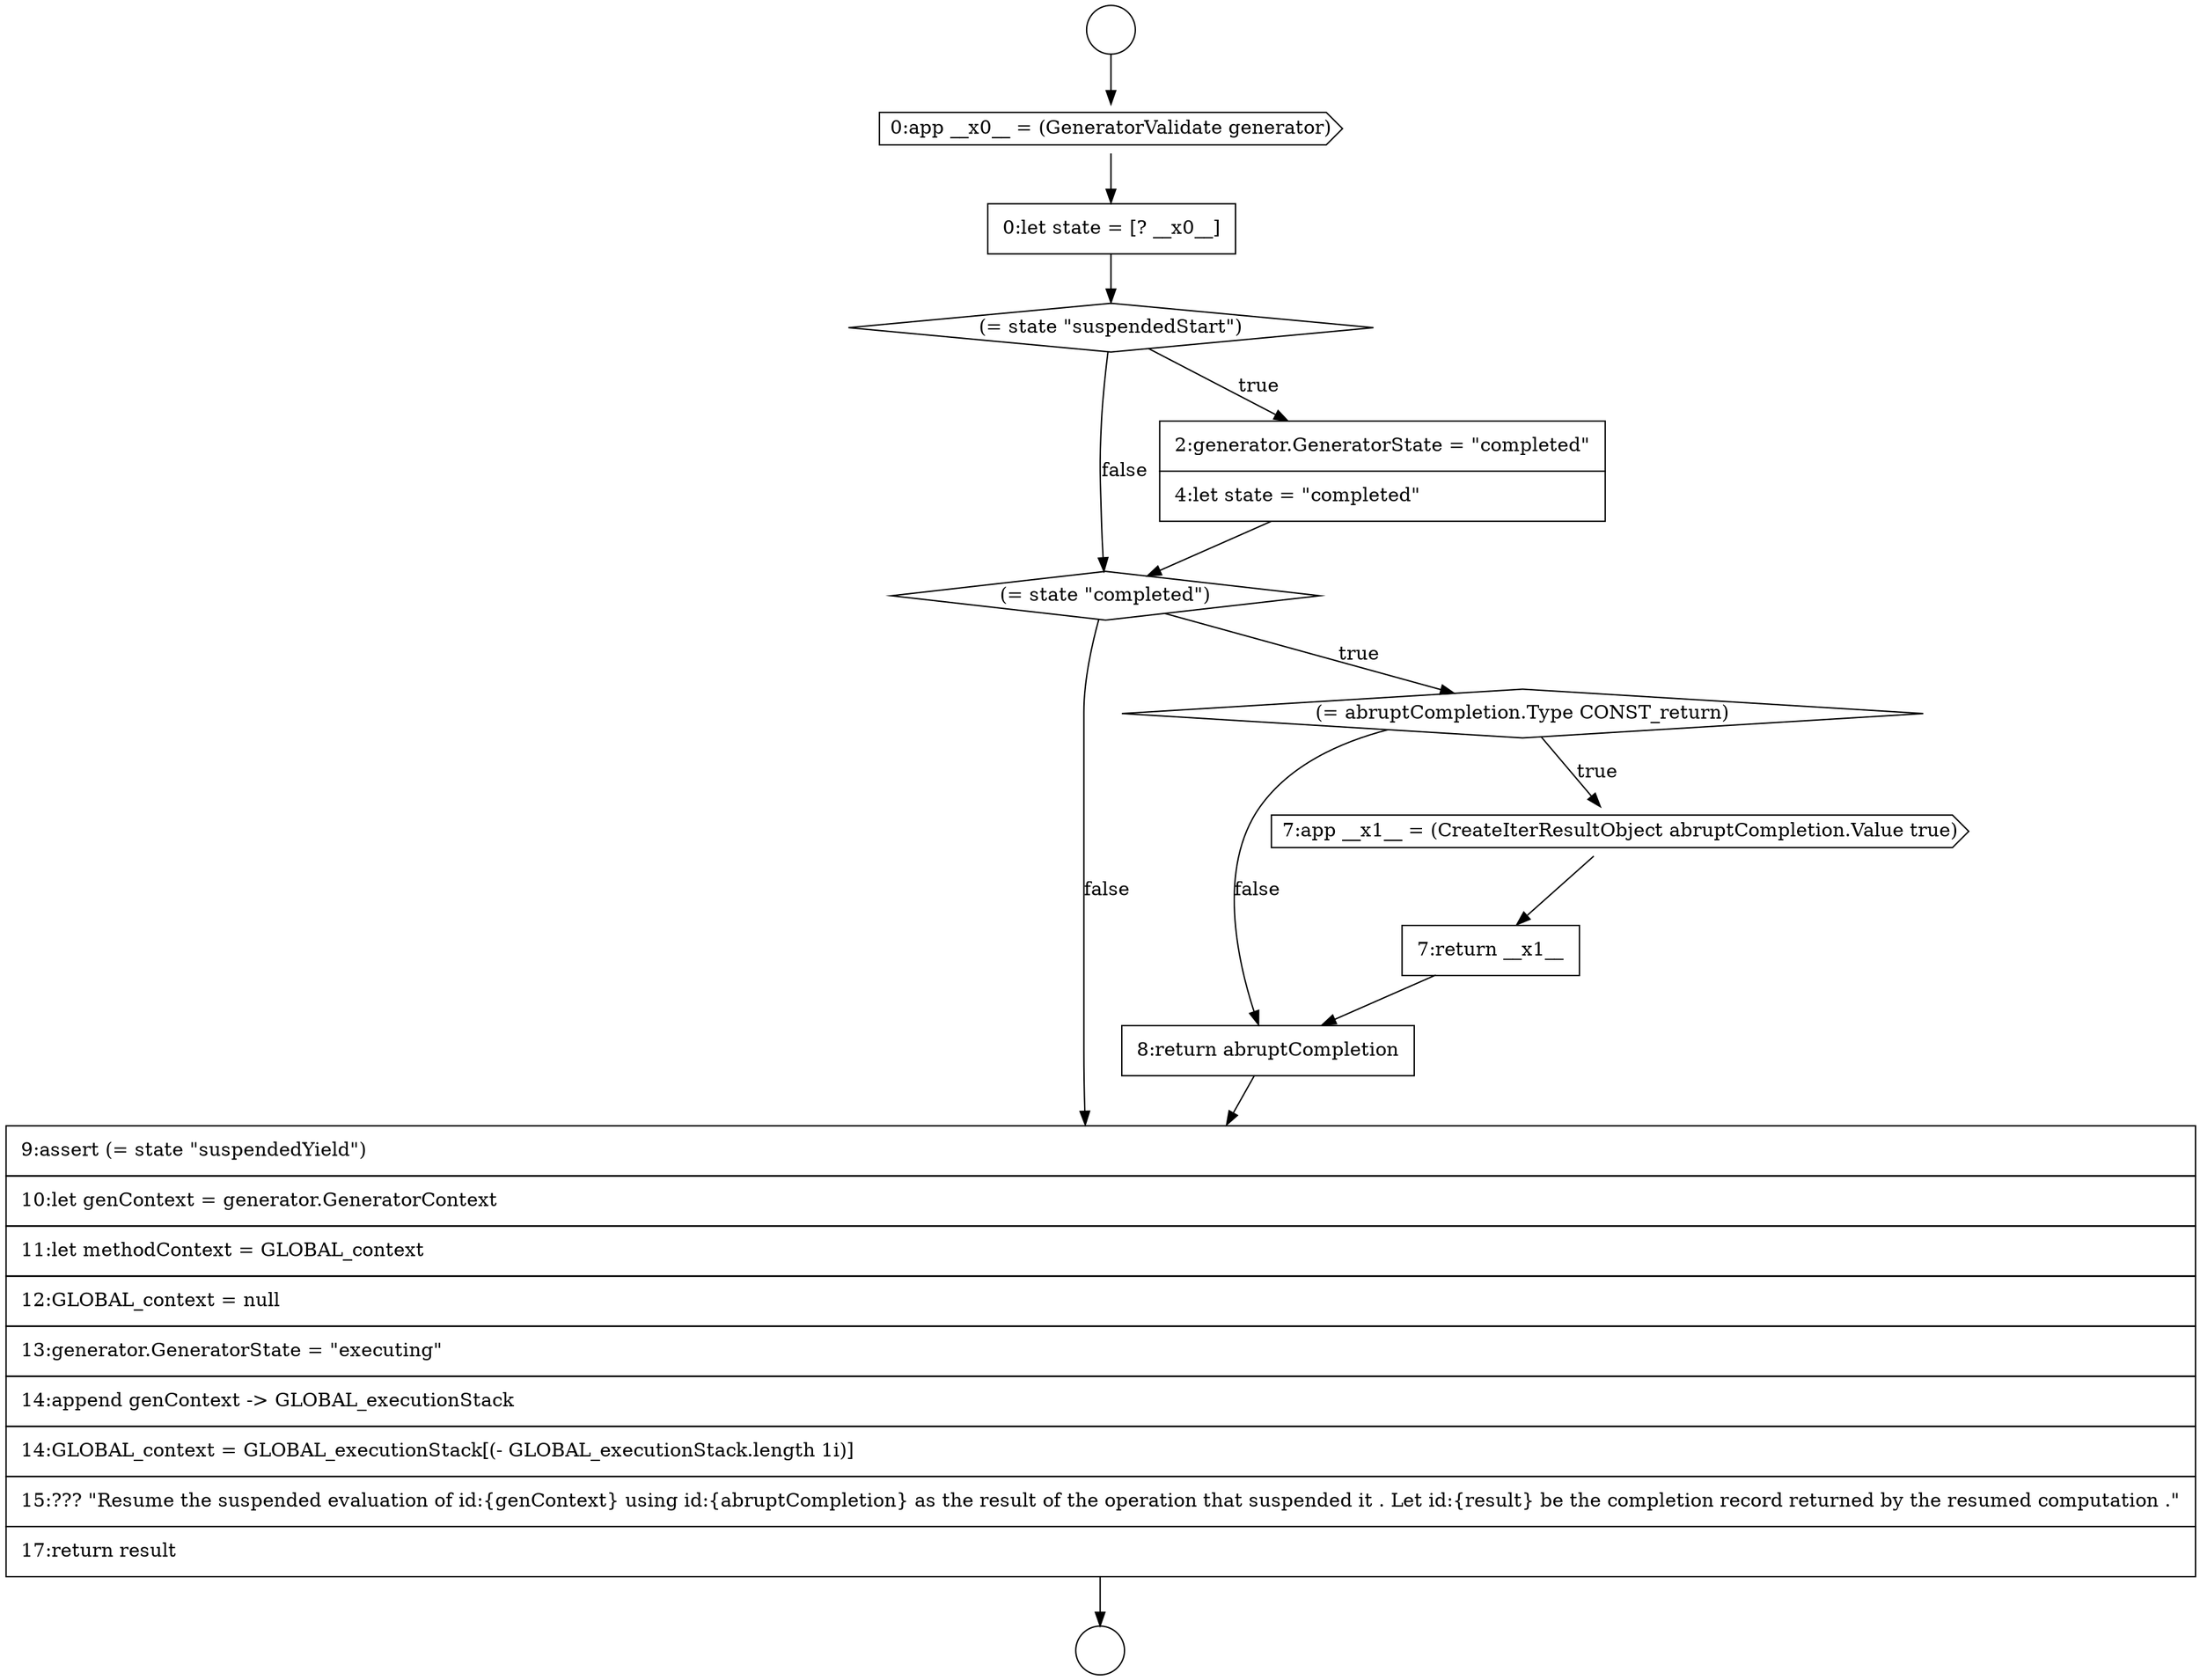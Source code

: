 digraph {
  node15440 [shape=circle label=" " color="black" fillcolor="white" style=filled]
  node15450 [shape=none, margin=0, label=<<font color="black">
    <table border="0" cellborder="1" cellspacing="0" cellpadding="10">
      <tr><td align="left">9:assert (= state &quot;suspendedYield&quot;)</td></tr>
      <tr><td align="left">10:let genContext = generator.GeneratorContext</td></tr>
      <tr><td align="left">11:let methodContext = GLOBAL_context</td></tr>
      <tr><td align="left">12:GLOBAL_context = null</td></tr>
      <tr><td align="left">13:generator.GeneratorState = &quot;executing&quot;</td></tr>
      <tr><td align="left">14:append genContext -&gt; GLOBAL_executionStack</td></tr>
      <tr><td align="left">14:GLOBAL_context = GLOBAL_executionStack[(- GLOBAL_executionStack.length 1i)]</td></tr>
      <tr><td align="left">15:??? &quot;Resume the suspended evaluation of id:{genContext} using id:{abruptCompletion} as the result of the operation that suspended it . Let id:{result} be the completion record returned by the resumed computation .&quot;</td></tr>
      <tr><td align="left">17:return result</td></tr>
    </table>
  </font>> color="black" fillcolor="white" style=filled]
  node15441 [shape=cds, label=<<font color="black">0:app __x0__ = (GeneratorValidate generator)</font>> color="black" fillcolor="white" style=filled]
  node15445 [shape=diamond, label=<<font color="black">(= state &quot;completed&quot;)</font>> color="black" fillcolor="white" style=filled]
  node15449 [shape=none, margin=0, label=<<font color="black">
    <table border="0" cellborder="1" cellspacing="0" cellpadding="10">
      <tr><td align="left">8:return abruptCompletion</td></tr>
    </table>
  </font>> color="black" fillcolor="white" style=filled]
  node15439 [shape=circle label=" " color="black" fillcolor="white" style=filled]
  node15442 [shape=none, margin=0, label=<<font color="black">
    <table border="0" cellborder="1" cellspacing="0" cellpadding="10">
      <tr><td align="left">0:let state = [? __x0__]</td></tr>
    </table>
  </font>> color="black" fillcolor="white" style=filled]
  node15446 [shape=diamond, label=<<font color="black">(= abruptCompletion.Type CONST_return)</font>> color="black" fillcolor="white" style=filled]
  node15447 [shape=cds, label=<<font color="black">7:app __x1__ = (CreateIterResultObject abruptCompletion.Value true)</font>> color="black" fillcolor="white" style=filled]
  node15443 [shape=diamond, label=<<font color="black">(= state &quot;suspendedStart&quot;)</font>> color="black" fillcolor="white" style=filled]
  node15448 [shape=none, margin=0, label=<<font color="black">
    <table border="0" cellborder="1" cellspacing="0" cellpadding="10">
      <tr><td align="left">7:return __x1__</td></tr>
    </table>
  </font>> color="black" fillcolor="white" style=filled]
  node15444 [shape=none, margin=0, label=<<font color="black">
    <table border="0" cellborder="1" cellspacing="0" cellpadding="10">
      <tr><td align="left">2:generator.GeneratorState = &quot;completed&quot;</td></tr>
      <tr><td align="left">4:let state = &quot;completed&quot;</td></tr>
    </table>
  </font>> color="black" fillcolor="white" style=filled]
  node15450 -> node15440 [ color="black"]
  node15444 -> node15445 [ color="black"]
  node15445 -> node15446 [label=<<font color="black">true</font>> color="black"]
  node15445 -> node15450 [label=<<font color="black">false</font>> color="black"]
  node15443 -> node15444 [label=<<font color="black">true</font>> color="black"]
  node15443 -> node15445 [label=<<font color="black">false</font>> color="black"]
  node15439 -> node15441 [ color="black"]
  node15442 -> node15443 [ color="black"]
  node15447 -> node15448 [ color="black"]
  node15446 -> node15447 [label=<<font color="black">true</font>> color="black"]
  node15446 -> node15449 [label=<<font color="black">false</font>> color="black"]
  node15449 -> node15450 [ color="black"]
  node15441 -> node15442 [ color="black"]
  node15448 -> node15449 [ color="black"]
}
